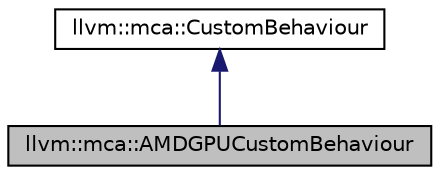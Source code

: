 digraph "llvm::mca::AMDGPUCustomBehaviour"
{
 // LATEX_PDF_SIZE
  bgcolor="transparent";
  edge [fontname="Helvetica",fontsize="10",labelfontname="Helvetica",labelfontsize="10"];
  node [fontname="Helvetica",fontsize="10",shape=record];
  Node1 [label="llvm::mca::AMDGPUCustomBehaviour",height=0.2,width=0.4,color="black", fillcolor="grey75", style="filled", fontcolor="black",tooltip=" "];
  Node2 -> Node1 [dir="back",color="midnightblue",fontsize="10",style="solid",fontname="Helvetica"];
  Node2 [label="llvm::mca::CustomBehaviour",height=0.2,width=0.4,color="black",URL="$classllvm_1_1mca_1_1CustomBehaviour.html",tooltip="Class which can be overriden by targets to enforce instruction dependencies and behaviours that aren'..."];
}
